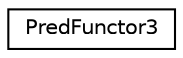digraph "Иерархия классов. Графический вид."
{
 // LATEX_PDF_SIZE
  edge [fontname="Helvetica",fontsize="10",labelfontname="Helvetica",labelfontsize="10"];
  node [fontname="Helvetica",fontsize="10",shape=record];
  rankdir="LR";
  Node0 [label="PredFunctor3",height=0.2,width=0.4,color="black", fillcolor="white", style="filled",URL="$structPredFunctor3.html",tooltip=" "];
}
